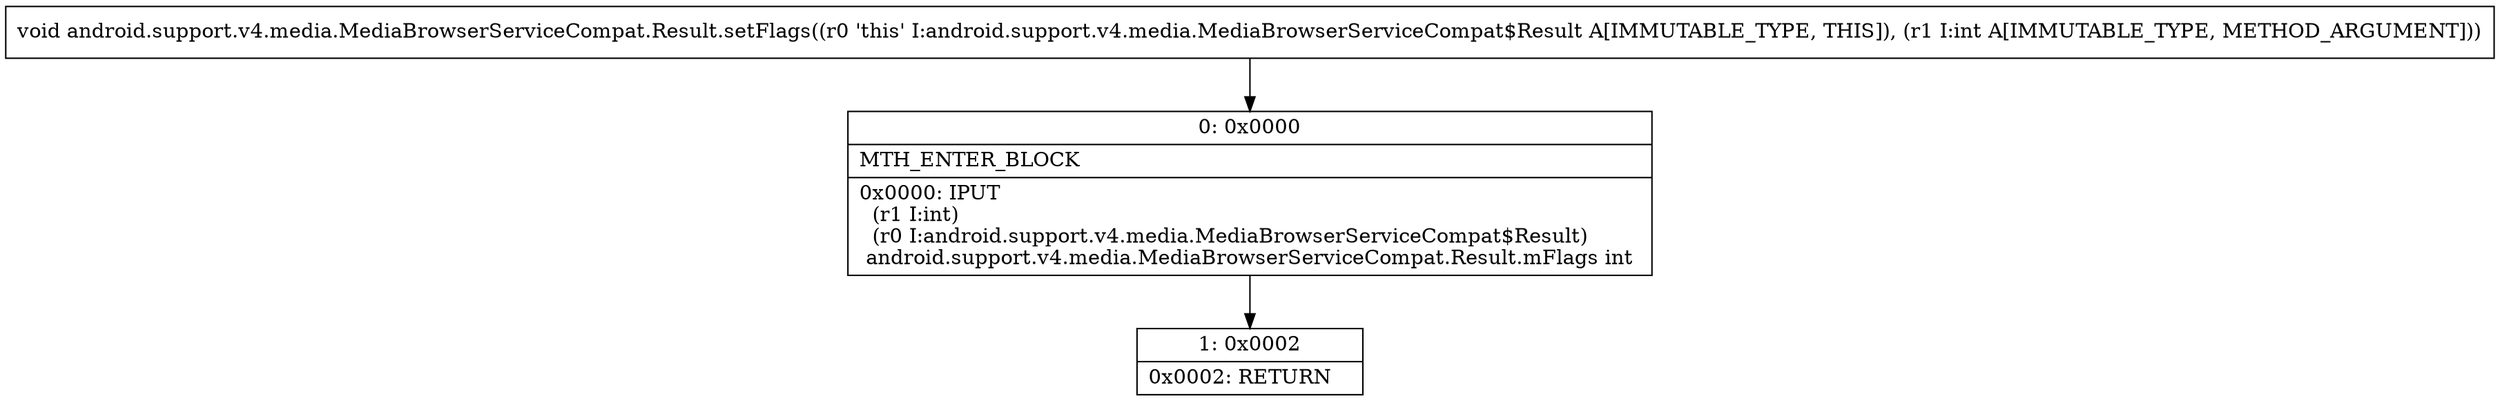 digraph "CFG forandroid.support.v4.media.MediaBrowserServiceCompat.Result.setFlags(I)V" {
Node_0 [shape=record,label="{0\:\ 0x0000|MTH_ENTER_BLOCK\l|0x0000: IPUT  \l  (r1 I:int)\l  (r0 I:android.support.v4.media.MediaBrowserServiceCompat$Result)\l android.support.v4.media.MediaBrowserServiceCompat.Result.mFlags int \l}"];
Node_1 [shape=record,label="{1\:\ 0x0002|0x0002: RETURN   \l}"];
MethodNode[shape=record,label="{void android.support.v4.media.MediaBrowserServiceCompat.Result.setFlags((r0 'this' I:android.support.v4.media.MediaBrowserServiceCompat$Result A[IMMUTABLE_TYPE, THIS]), (r1 I:int A[IMMUTABLE_TYPE, METHOD_ARGUMENT])) }"];
MethodNode -> Node_0;
Node_0 -> Node_1;
}

